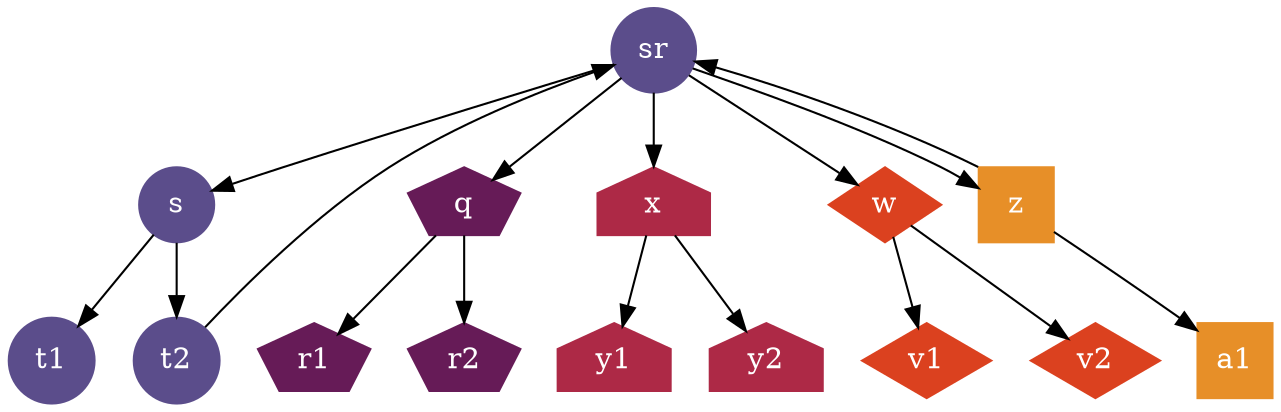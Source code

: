 digraph {
	// bgcolor="black"
	// edge[color="white"]

	// blue
	node[style="filled" color="#5B4D8B" shape="circle" fontcolor="white"]
	sr -> s
	s -> t1
	s -> t2
	t2 -> sr

	// purple
	node[color="#661B57" shape="pentagon"]
	sr -> q
	q -> r1
	q -> r2

	// red
	node[color="#AD2946" shape="house"]
	sr -> x
	x -> y1
	x -> y2

	// orange
	node[color="#DB411F" shape="diamond"]
	sr -> w
	w -> v1
	w -> v2


	// yellow
	node[color="#E78F28" shape="square"]
	sr -> z
	z -> a1
	z -> sr
}
